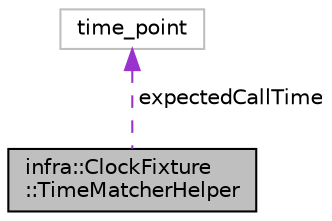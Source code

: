 digraph "infra::ClockFixture::TimeMatcherHelper"
{
 // INTERACTIVE_SVG=YES
  edge [fontname="Helvetica",fontsize="10",labelfontname="Helvetica",labelfontsize="10"];
  node [fontname="Helvetica",fontsize="10",shape=record];
  Node1 [label="infra::ClockFixture\l::TimeMatcherHelper",height=0.2,width=0.4,color="black", fillcolor="grey75", style="filled", fontcolor="black"];
  Node2 -> Node1 [dir="back",color="darkorchid3",fontsize="10",style="dashed",label=" expectedCallTime" ,fontname="Helvetica"];
  Node2 [label="time_point",height=0.2,width=0.4,color="grey75", fillcolor="white", style="filled"];
}
